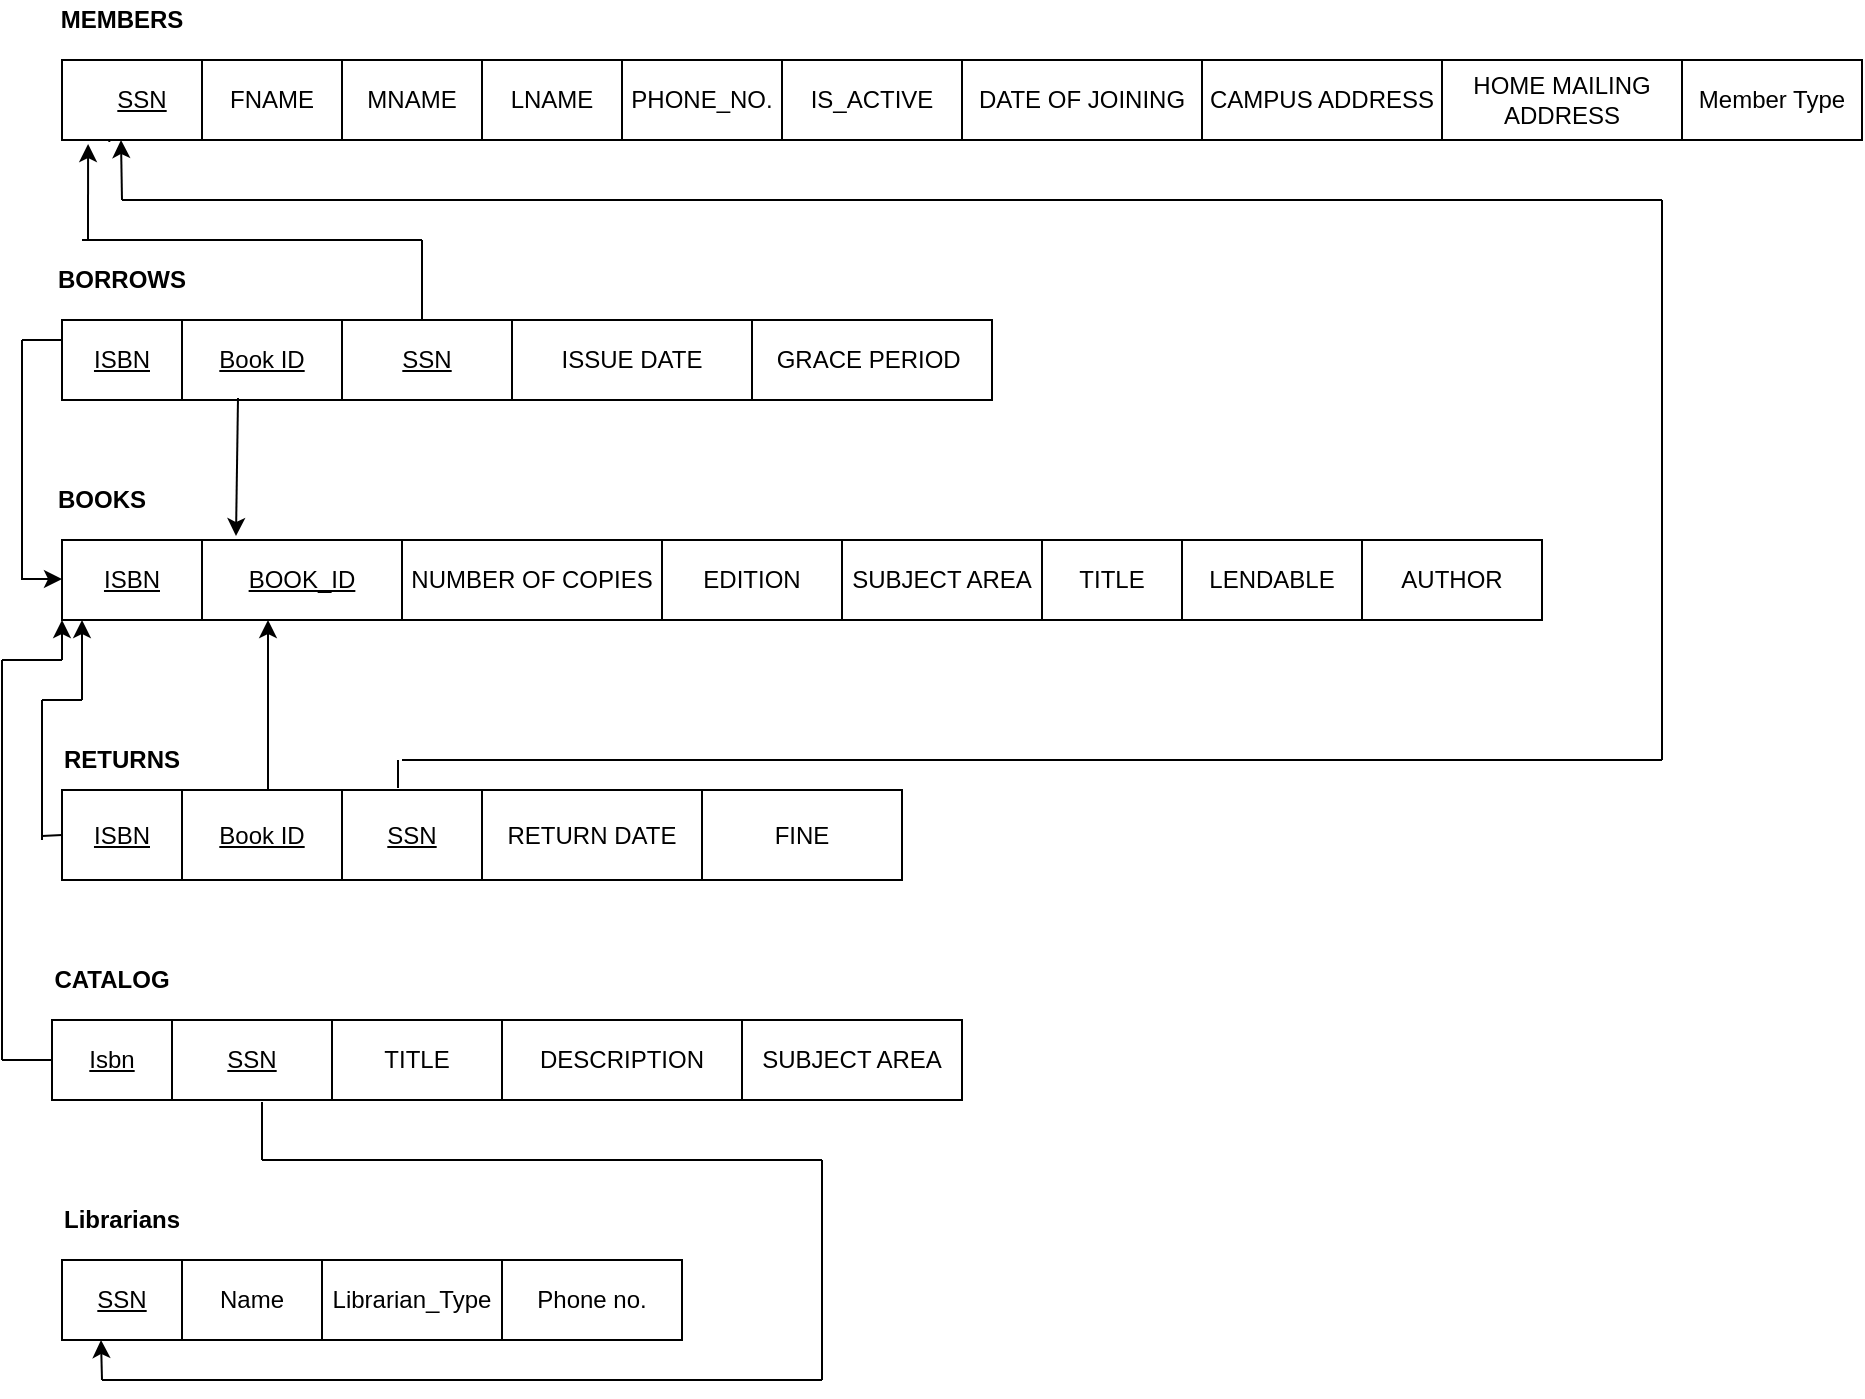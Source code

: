 <mxfile version="12.9.13" type="github">
  <diagram id="yDlo2jMc-lQr2yuWbLh0" name="Page-1">
    <mxGraphModel dx="946" dy="554" grid="1" gridSize="10" guides="1" tooltips="1" connect="1" arrows="1" fold="1" page="1" pageScale="1" pageWidth="827" pageHeight="1169" math="0" shadow="0">
      <root>
        <mxCell id="0" />
        <mxCell id="1" parent="0" />
        <mxCell id="aDyq0ExZdcWjo6-XUP3u-2" value="" style="endArrow=none;html=1;entryX=0.059;entryY=0;entryDx=0;entryDy=0;entryPerimeter=0;exitX=0.059;exitY=1.025;exitDx=0;exitDy=0;exitPerimeter=0;" parent="1" edge="1">
          <mxGeometry width="50" height="50" relative="1" as="geometry">
            <mxPoint x="83.66" y="121" as="sourcePoint" />
            <mxPoint x="83.66" y="80" as="targetPoint" />
            <Array as="points" />
          </mxGeometry>
        </mxCell>
        <mxCell id="aDyq0ExZdcWjo6-XUP3u-5" value="&lt;u&gt;SSN&lt;/u&gt;" style="rounded=0;whiteSpace=wrap;html=1;" parent="1" vertex="1">
          <mxGeometry x="60" y="80" width="80" height="40" as="geometry" />
        </mxCell>
        <mxCell id="aDyq0ExZdcWjo6-XUP3u-6" value="FNAME" style="rounded=0;whiteSpace=wrap;html=1;" parent="1" vertex="1">
          <mxGeometry x="130" y="80" width="70" height="40" as="geometry" />
        </mxCell>
        <mxCell id="aDyq0ExZdcWjo6-XUP3u-7" value="MNAME" style="rounded=0;whiteSpace=wrap;html=1;" parent="1" vertex="1">
          <mxGeometry x="200" y="80" width="70" height="40" as="geometry" />
        </mxCell>
        <mxCell id="aDyq0ExZdcWjo6-XUP3u-8" value="LNAME" style="rounded=0;whiteSpace=wrap;html=1;" parent="1" vertex="1">
          <mxGeometry x="270" y="80" width="70" height="40" as="geometry" />
        </mxCell>
        <mxCell id="aDyq0ExZdcWjo6-XUP3u-9" value="PHONE_NO." style="rounded=0;whiteSpace=wrap;html=1;" parent="1" vertex="1">
          <mxGeometry x="340" y="80" width="80" height="40" as="geometry" />
        </mxCell>
        <mxCell id="aDyq0ExZdcWjo6-XUP3u-10" value="IS_ACTIVE" style="rounded=0;whiteSpace=wrap;html=1;" parent="1" vertex="1">
          <mxGeometry x="420" y="80" width="90" height="40" as="geometry" />
        </mxCell>
        <mxCell id="aDyq0ExZdcWjo6-XUP3u-11" value="DATE OF JOINING" style="rounded=0;whiteSpace=wrap;html=1;" parent="1" vertex="1">
          <mxGeometry x="510" y="80" width="120" height="40" as="geometry" />
        </mxCell>
        <mxCell id="aDyq0ExZdcWjo6-XUP3u-12" value="CAMPUS ADDRESS" style="rounded=0;whiteSpace=wrap;html=1;" parent="1" vertex="1">
          <mxGeometry x="630" y="80" width="120" height="40" as="geometry" />
        </mxCell>
        <mxCell id="aDyq0ExZdcWjo6-XUP3u-13" value="HOME MAILING ADDRESS" style="rounded=0;whiteSpace=wrap;html=1;" parent="1" vertex="1">
          <mxGeometry x="750" y="80" width="120" height="40" as="geometry" />
        </mxCell>
        <mxCell id="aDyq0ExZdcWjo6-XUP3u-14" value="&lt;b&gt;MEMBERS&lt;/b&gt;" style="text;html=1;strokeColor=none;fillColor=none;align=center;verticalAlign=middle;whiteSpace=wrap;rounded=0;" parent="1" vertex="1">
          <mxGeometry x="70" y="50" width="40" height="20" as="geometry" />
        </mxCell>
        <mxCell id="aDyq0ExZdcWjo6-XUP3u-17" value="&lt;u&gt;ISBN&lt;/u&gt;" style="rounded=0;whiteSpace=wrap;html=1;" parent="1" vertex="1">
          <mxGeometry x="60" y="320" width="70" height="40" as="geometry" />
        </mxCell>
        <mxCell id="aDyq0ExZdcWjo6-XUP3u-18" value="&lt;u&gt;BOOK_ID&lt;/u&gt;" style="rounded=0;whiteSpace=wrap;html=1;" parent="1" vertex="1">
          <mxGeometry x="130" y="320" width="100" height="40" as="geometry" />
        </mxCell>
        <mxCell id="aDyq0ExZdcWjo6-XUP3u-19" value="NUMBER OF COPIES" style="rounded=0;whiteSpace=wrap;html=1;" parent="1" vertex="1">
          <mxGeometry x="230" y="320" width="130" height="40" as="geometry" />
        </mxCell>
        <mxCell id="aDyq0ExZdcWjo6-XUP3u-20" value="EDITION" style="rounded=0;whiteSpace=wrap;html=1;" parent="1" vertex="1">
          <mxGeometry x="360" y="320" width="90" height="40" as="geometry" />
        </mxCell>
        <mxCell id="aDyq0ExZdcWjo6-XUP3u-21" value="SUBJECT AREA" style="rounded=0;whiteSpace=wrap;html=1;" parent="1" vertex="1">
          <mxGeometry x="450" y="320" width="100" height="40" as="geometry" />
        </mxCell>
        <mxCell id="aDyq0ExZdcWjo6-XUP3u-22" value="TITLE" style="rounded=0;whiteSpace=wrap;html=1;" parent="1" vertex="1">
          <mxGeometry x="550" y="320" width="70" height="40" as="geometry" />
        </mxCell>
        <mxCell id="aDyq0ExZdcWjo6-XUP3u-23" value="LENDABLE" style="rounded=0;whiteSpace=wrap;html=1;" parent="1" vertex="1">
          <mxGeometry x="620" y="320" width="90" height="40" as="geometry" />
        </mxCell>
        <mxCell id="aDyq0ExZdcWjo6-XUP3u-24" value="AUTHOR" style="rounded=0;whiteSpace=wrap;html=1;" parent="1" vertex="1">
          <mxGeometry x="710" y="320" width="90" height="40" as="geometry" />
        </mxCell>
        <mxCell id="aDyq0ExZdcWjo6-XUP3u-25" value="&lt;b&gt;BOOKS&lt;/b&gt;" style="text;html=1;strokeColor=none;fillColor=none;align=center;verticalAlign=middle;whiteSpace=wrap;rounded=0;" parent="1" vertex="1">
          <mxGeometry x="60" y="290" width="40" height="20" as="geometry" />
        </mxCell>
        <mxCell id="aDyq0ExZdcWjo6-XUP3u-27" value="&lt;u&gt;Isbn&lt;/u&gt;" style="rounded=0;whiteSpace=wrap;html=1;" parent="1" vertex="1">
          <mxGeometry x="55" y="560" width="60" height="40" as="geometry" />
        </mxCell>
        <mxCell id="aDyq0ExZdcWjo6-XUP3u-28" value="&lt;b&gt;CATALOG&lt;/b&gt;" style="text;html=1;strokeColor=none;fillColor=none;align=center;verticalAlign=middle;whiteSpace=wrap;rounded=0;" parent="1" vertex="1">
          <mxGeometry x="65" y="530" width="40" height="20" as="geometry" />
        </mxCell>
        <mxCell id="aDyq0ExZdcWjo6-XUP3u-30" value="TITLE" style="rounded=0;whiteSpace=wrap;html=1;" parent="1" vertex="1">
          <mxGeometry x="195" y="560" width="85" height="40" as="geometry" />
        </mxCell>
        <mxCell id="aDyq0ExZdcWjo6-XUP3u-31" value="DESCRIPTION" style="rounded=0;whiteSpace=wrap;html=1;" parent="1" vertex="1">
          <mxGeometry x="280" y="560" width="120" height="40" as="geometry" />
        </mxCell>
        <mxCell id="aDyq0ExZdcWjo6-XUP3u-32" value="SUBJECT AREA" style="rounded=0;whiteSpace=wrap;html=1;" parent="1" vertex="1">
          <mxGeometry x="400" y="560" width="110" height="40" as="geometry" />
        </mxCell>
        <mxCell id="aDyq0ExZdcWjo6-XUP3u-34" value="&lt;u&gt;ISBN&lt;/u&gt;" style="rounded=0;whiteSpace=wrap;html=1;" parent="1" vertex="1">
          <mxGeometry x="60" y="210" width="60" height="40" as="geometry" />
        </mxCell>
        <mxCell id="aDyq0ExZdcWjo6-XUP3u-35" value="&lt;b&gt;BORROWS&lt;/b&gt;" style="text;html=1;strokeColor=none;fillColor=none;align=center;verticalAlign=middle;whiteSpace=wrap;rounded=0;" parent="1" vertex="1">
          <mxGeometry x="70" y="180" width="40" height="20" as="geometry" />
        </mxCell>
        <mxCell id="aDyq0ExZdcWjo6-XUP3u-36" value="&lt;u&gt;SSN&lt;/u&gt;" style="rounded=0;whiteSpace=wrap;html=1;" parent="1" vertex="1">
          <mxGeometry x="200" y="210" width="85" height="40" as="geometry" />
        </mxCell>
        <mxCell id="aDyq0ExZdcWjo6-XUP3u-37" value="ISSUE DATE" style="rounded=0;whiteSpace=wrap;html=1;" parent="1" vertex="1">
          <mxGeometry x="285" y="210" width="120" height="40" as="geometry" />
        </mxCell>
        <mxCell id="aDyq0ExZdcWjo6-XUP3u-38" value="GRACE PERIOD&amp;nbsp;" style="rounded=0;whiteSpace=wrap;html=1;" parent="1" vertex="1">
          <mxGeometry x="405" y="210" width="120" height="40" as="geometry" />
        </mxCell>
        <mxCell id="aDyq0ExZdcWjo6-XUP3u-40" value="&lt;u&gt;ISBN&lt;/u&gt;" style="rounded=0;whiteSpace=wrap;html=1;" parent="1" vertex="1">
          <mxGeometry x="60" y="445" width="60" height="45" as="geometry" />
        </mxCell>
        <mxCell id="aDyq0ExZdcWjo6-XUP3u-41" value="&lt;b&gt;RETURNS&lt;/b&gt;" style="text;html=1;strokeColor=none;fillColor=none;align=center;verticalAlign=middle;whiteSpace=wrap;rounded=0;" parent="1" vertex="1">
          <mxGeometry x="70" y="420" width="40" height="20" as="geometry" />
        </mxCell>
        <mxCell id="aDyq0ExZdcWjo6-XUP3u-42" value="&lt;u&gt;SSN&lt;/u&gt;" style="rounded=0;whiteSpace=wrap;html=1;" parent="1" vertex="1">
          <mxGeometry x="200" y="445" width="70" height="45" as="geometry" />
        </mxCell>
        <mxCell id="aDyq0ExZdcWjo6-XUP3u-43" value="RETURN DATE" style="rounded=0;whiteSpace=wrap;html=1;" parent="1" vertex="1">
          <mxGeometry x="270" y="445" width="110" height="45" as="geometry" />
        </mxCell>
        <mxCell id="aDyq0ExZdcWjo6-XUP3u-44" value="FINE" style="rounded=0;whiteSpace=wrap;html=1;" parent="1" vertex="1">
          <mxGeometry x="380" y="445" width="100" height="45" as="geometry" />
        </mxCell>
        <mxCell id="aDyq0ExZdcWjo6-XUP3u-45" value="&lt;u&gt;SSN&lt;/u&gt;" style="rounded=0;whiteSpace=wrap;html=1;" parent="1" vertex="1">
          <mxGeometry x="60" y="680" width="60" height="40" as="geometry" />
        </mxCell>
        <mxCell id="aDyq0ExZdcWjo6-XUP3u-46" value="Name" style="rounded=0;whiteSpace=wrap;html=1;" parent="1" vertex="1">
          <mxGeometry x="120" y="680" width="70" height="40" as="geometry" />
        </mxCell>
        <mxCell id="aDyq0ExZdcWjo6-XUP3u-47" value="Librarian_Type" style="rounded=0;whiteSpace=wrap;html=1;" parent="1" vertex="1">
          <mxGeometry x="190" y="680" width="90" height="40" as="geometry" />
        </mxCell>
        <mxCell id="aDyq0ExZdcWjo6-XUP3u-48" value="Phone no." style="rounded=0;whiteSpace=wrap;html=1;" parent="1" vertex="1">
          <mxGeometry x="280" y="680" width="90" height="40" as="geometry" />
        </mxCell>
        <mxCell id="aDyq0ExZdcWjo6-XUP3u-49" value="&lt;b&gt;Librarians&lt;/b&gt;" style="text;html=1;strokeColor=none;fillColor=none;align=center;verticalAlign=middle;whiteSpace=wrap;rounded=0;" parent="1" vertex="1">
          <mxGeometry x="70" y="650" width="40" height="20" as="geometry" />
        </mxCell>
        <mxCell id="Iu9fj_M3wson_MXCtkIp-1" value="&lt;u&gt;Book ID&lt;/u&gt;" style="rounded=0;whiteSpace=wrap;html=1;" vertex="1" parent="1">
          <mxGeometry x="120" y="210" width="80" height="40" as="geometry" />
        </mxCell>
        <mxCell id="Iu9fj_M3wson_MXCtkIp-2" value="&lt;u&gt;Book ID&lt;/u&gt;" style="rounded=0;whiteSpace=wrap;html=1;" vertex="1" parent="1">
          <mxGeometry x="120" y="445" width="80" height="45" as="geometry" />
        </mxCell>
        <mxCell id="Iu9fj_M3wson_MXCtkIp-3" value="&lt;u&gt;SSN&lt;/u&gt;" style="rounded=0;whiteSpace=wrap;html=1;" vertex="1" parent="1">
          <mxGeometry x="115" y="560" width="80" height="40" as="geometry" />
        </mxCell>
        <mxCell id="Iu9fj_M3wson_MXCtkIp-5" value="" style="endArrow=none;html=1;entryX=0;entryY=0.5;entryDx=0;entryDy=0;" edge="1" parent="1" target="aDyq0ExZdcWjo6-XUP3u-27">
          <mxGeometry width="50" height="50" relative="1" as="geometry">
            <mxPoint x="30" y="580" as="sourcePoint" />
            <mxPoint x="55" y="560" as="targetPoint" />
          </mxGeometry>
        </mxCell>
        <mxCell id="Iu9fj_M3wson_MXCtkIp-15" value="" style="endArrow=classic;html=1;" edge="1" parent="1">
          <mxGeometry width="50" height="50" relative="1" as="geometry">
            <mxPoint x="90" y="150" as="sourcePoint" />
            <mxPoint x="89.5" y="120" as="targetPoint" />
          </mxGeometry>
        </mxCell>
        <mxCell id="Iu9fj_M3wson_MXCtkIp-16" value="" style="endArrow=classic;html=1;" edge="1" parent="1">
          <mxGeometry width="50" height="50" relative="1" as="geometry">
            <mxPoint x="70" y="400" as="sourcePoint" />
            <mxPoint x="70" y="360" as="targetPoint" />
          </mxGeometry>
        </mxCell>
        <mxCell id="Iu9fj_M3wson_MXCtkIp-18" value="" style="endArrow=none;html=1;" edge="1" parent="1">
          <mxGeometry width="50" height="50" relative="1" as="geometry">
            <mxPoint x="40" y="220" as="sourcePoint" />
            <mxPoint x="60" y="220" as="targetPoint" />
          </mxGeometry>
        </mxCell>
        <mxCell id="Iu9fj_M3wson_MXCtkIp-20" value="" style="endArrow=none;html=1;" edge="1" parent="1">
          <mxGeometry width="50" height="50" relative="1" as="geometry">
            <mxPoint x="30" y="380" as="sourcePoint" />
            <mxPoint x="60" y="380" as="targetPoint" />
          </mxGeometry>
        </mxCell>
        <mxCell id="Iu9fj_M3wson_MXCtkIp-21" value="" style="endArrow=classic;html=1;" edge="1" parent="1">
          <mxGeometry width="50" height="50" relative="1" as="geometry">
            <mxPoint x="60" y="380" as="sourcePoint" />
            <mxPoint x="60" y="360" as="targetPoint" />
          </mxGeometry>
        </mxCell>
        <mxCell id="Iu9fj_M3wson_MXCtkIp-22" value="" style="endArrow=none;html=1;entryX=0;entryY=0.5;entryDx=0;entryDy=0;" edge="1" parent="1" target="aDyq0ExZdcWjo6-XUP3u-40">
          <mxGeometry width="50" height="50" relative="1" as="geometry">
            <mxPoint x="50" y="468" as="sourcePoint" />
            <mxPoint x="60" y="440" as="targetPoint" />
          </mxGeometry>
        </mxCell>
        <mxCell id="Iu9fj_M3wson_MXCtkIp-25" value="" style="endArrow=classic;html=1;" edge="1" parent="1">
          <mxGeometry width="50" height="50" relative="1" as="geometry">
            <mxPoint x="40" y="339.5" as="sourcePoint" />
            <mxPoint x="60" y="339.5" as="targetPoint" />
          </mxGeometry>
        </mxCell>
        <mxCell id="Iu9fj_M3wson_MXCtkIp-28" value="" style="endArrow=none;html=1;" edge="1" parent="1">
          <mxGeometry width="50" height="50" relative="1" as="geometry">
            <mxPoint x="440" y="740" as="sourcePoint" />
            <mxPoint x="440" y="630" as="targetPoint" />
          </mxGeometry>
        </mxCell>
        <mxCell id="Iu9fj_M3wson_MXCtkIp-29" value="" style="endArrow=none;html=1;" edge="1" parent="1">
          <mxGeometry width="50" height="50" relative="1" as="geometry">
            <mxPoint x="80" y="740" as="sourcePoint" />
            <mxPoint x="440" y="740" as="targetPoint" />
          </mxGeometry>
        </mxCell>
        <mxCell id="Iu9fj_M3wson_MXCtkIp-30" value="" style="endArrow=classic;html=1;" edge="1" parent="1">
          <mxGeometry width="50" height="50" relative="1" as="geometry">
            <mxPoint x="80" y="740" as="sourcePoint" />
            <mxPoint x="79.5" y="720" as="targetPoint" />
          </mxGeometry>
        </mxCell>
        <mxCell id="Iu9fj_M3wson_MXCtkIp-31" value="" style="endArrow=none;html=1;" edge="1" parent="1">
          <mxGeometry width="50" height="50" relative="1" as="geometry">
            <mxPoint x="160" y="630" as="sourcePoint" />
            <mxPoint x="440" y="630" as="targetPoint" />
          </mxGeometry>
        </mxCell>
        <mxCell id="Iu9fj_M3wson_MXCtkIp-35" value="" style="endArrow=none;html=1;" edge="1" parent="1">
          <mxGeometry width="50" height="50" relative="1" as="geometry">
            <mxPoint x="160" y="630" as="sourcePoint" />
            <mxPoint x="160" y="601" as="targetPoint" />
          </mxGeometry>
        </mxCell>
        <mxCell id="Iu9fj_M3wson_MXCtkIp-37" value="" style="endArrow=classic;html=1;exitX=0.35;exitY=0.975;exitDx=0;exitDy=0;exitPerimeter=0;entryX=0.17;entryY=-0.05;entryDx=0;entryDy=0;entryPerimeter=0;" edge="1" parent="1" source="Iu9fj_M3wson_MXCtkIp-1" target="aDyq0ExZdcWjo6-XUP3u-18">
          <mxGeometry width="50" height="50" relative="1" as="geometry">
            <mxPoint x="140" y="310" as="sourcePoint" />
            <mxPoint x="190" y="260" as="targetPoint" />
          </mxGeometry>
        </mxCell>
        <mxCell id="Iu9fj_M3wson_MXCtkIp-38" value="" style="endArrow=classic;html=1;" edge="1" parent="1">
          <mxGeometry width="50" height="50" relative="1" as="geometry">
            <mxPoint x="163" y="445" as="sourcePoint" />
            <mxPoint x="163" y="360" as="targetPoint" />
          </mxGeometry>
        </mxCell>
        <mxCell id="Iu9fj_M3wson_MXCtkIp-39" value="" style="endArrow=none;html=1;" edge="1" parent="1">
          <mxGeometry width="50" height="50" relative="1" as="geometry">
            <mxPoint x="50" y="470" as="sourcePoint" />
            <mxPoint x="50" y="400" as="targetPoint" />
          </mxGeometry>
        </mxCell>
        <mxCell id="Iu9fj_M3wson_MXCtkIp-40" value="" style="endArrow=none;html=1;" edge="1" parent="1">
          <mxGeometry width="50" height="50" relative="1" as="geometry">
            <mxPoint x="50" y="400" as="sourcePoint" />
            <mxPoint x="70" y="400" as="targetPoint" />
          </mxGeometry>
        </mxCell>
        <mxCell id="Iu9fj_M3wson_MXCtkIp-41" value="" style="endArrow=none;html=1;" edge="1" parent="1">
          <mxGeometry width="50" height="50" relative="1" as="geometry">
            <mxPoint x="30" y="580" as="sourcePoint" />
            <mxPoint x="30" y="380" as="targetPoint" />
          </mxGeometry>
        </mxCell>
        <mxCell id="Iu9fj_M3wson_MXCtkIp-42" value="" style="endArrow=none;html=1;" edge="1" parent="1">
          <mxGeometry width="50" height="50" relative="1" as="geometry">
            <mxPoint x="40" y="340" as="sourcePoint" />
            <mxPoint x="40" y="220" as="targetPoint" />
          </mxGeometry>
        </mxCell>
        <mxCell id="Iu9fj_M3wson_MXCtkIp-43" value="" style="endArrow=none;html=1;" edge="1" parent="1">
          <mxGeometry width="50" height="50" relative="1" as="geometry">
            <mxPoint x="230" y="430" as="sourcePoint" />
            <mxPoint x="860" y="430" as="targetPoint" />
          </mxGeometry>
        </mxCell>
        <mxCell id="Iu9fj_M3wson_MXCtkIp-44" value="" style="endArrow=none;html=1;" edge="1" parent="1">
          <mxGeometry width="50" height="50" relative="1" as="geometry">
            <mxPoint x="860" y="430" as="sourcePoint" />
            <mxPoint x="860" y="150" as="targetPoint" />
          </mxGeometry>
        </mxCell>
        <mxCell id="Iu9fj_M3wson_MXCtkIp-45" value="" style="endArrow=none;html=1;" edge="1" parent="1">
          <mxGeometry width="50" height="50" relative="1" as="geometry">
            <mxPoint x="90" y="150" as="sourcePoint" />
            <mxPoint x="860" y="150" as="targetPoint" />
          </mxGeometry>
        </mxCell>
        <mxCell id="Iu9fj_M3wson_MXCtkIp-48" value="" style="endArrow=none;html=1;" edge="1" parent="1">
          <mxGeometry width="50" height="50" relative="1" as="geometry">
            <mxPoint x="70" y="170" as="sourcePoint" />
            <mxPoint x="240" y="170" as="targetPoint" />
          </mxGeometry>
        </mxCell>
        <mxCell id="Iu9fj_M3wson_MXCtkIp-49" value="" style="endArrow=classic;html=1;entryX=0.163;entryY=1.05;entryDx=0;entryDy=0;entryPerimeter=0;" edge="1" parent="1" target="aDyq0ExZdcWjo6-XUP3u-5">
          <mxGeometry width="50" height="50" relative="1" as="geometry">
            <mxPoint x="73" y="170" as="sourcePoint" />
            <mxPoint x="80" y="140" as="targetPoint" />
          </mxGeometry>
        </mxCell>
        <mxCell id="Iu9fj_M3wson_MXCtkIp-50" value="" style="endArrow=none;html=1;" edge="1" parent="1">
          <mxGeometry width="50" height="50" relative="1" as="geometry">
            <mxPoint x="240" y="210" as="sourcePoint" />
            <mxPoint x="240" y="170" as="targetPoint" />
          </mxGeometry>
        </mxCell>
        <mxCell id="Iu9fj_M3wson_MXCtkIp-52" value="" style="endArrow=none;html=1;exitX=0.4;exitY=-0.022;exitDx=0;exitDy=0;exitPerimeter=0;" edge="1" parent="1" source="aDyq0ExZdcWjo6-XUP3u-42">
          <mxGeometry width="50" height="50" relative="1" as="geometry">
            <mxPoint x="240" y="440" as="sourcePoint" />
            <mxPoint x="228" y="430" as="targetPoint" />
          </mxGeometry>
        </mxCell>
        <mxCell id="Iu9fj_M3wson_MXCtkIp-56" value="Member Type" style="rounded=0;whiteSpace=wrap;html=1;" vertex="1" parent="1">
          <mxGeometry x="870" y="80" width="90" height="40" as="geometry" />
        </mxCell>
      </root>
    </mxGraphModel>
  </diagram>
</mxfile>
